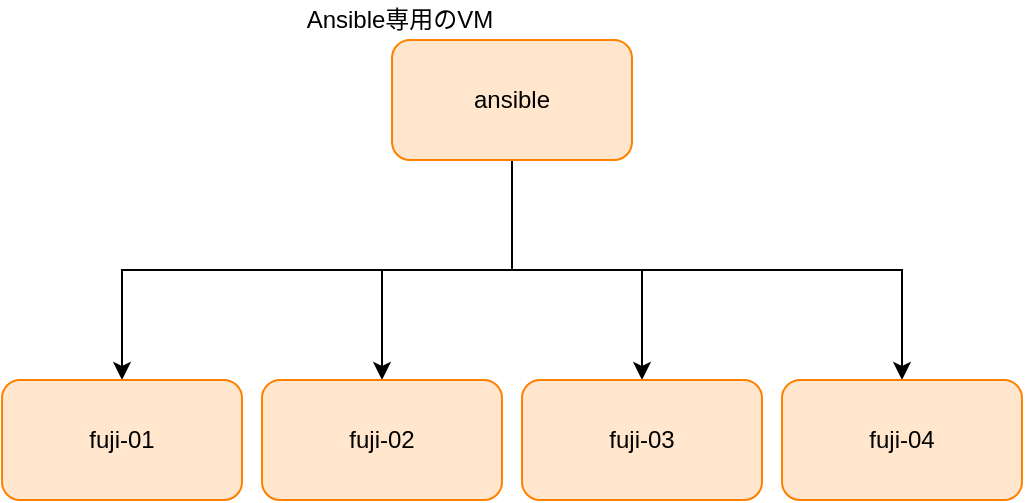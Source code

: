 <mxfile version="13.1.11" type="github"><diagram id="LPwgOOpYbcEbGz-J-Cw-" name="ページ1"><mxGraphModel dx="553" dy="363" grid="1" gridSize="10" guides="1" tooltips="1" connect="1" arrows="1" fold="1" page="1" pageScale="1" pageWidth="827" pageHeight="1169" math="0" shadow="0"><root><mxCell id="0"/><mxCell id="1" parent="0"/><mxCell id="uMm1R5fhtNddfUlfH5Ur-10" style="edgeStyle=orthogonalEdgeStyle;rounded=0;orthogonalLoop=1;jettySize=auto;html=1;entryX=0.5;entryY=0;entryDx=0;entryDy=0;exitX=0.5;exitY=1;exitDx=0;exitDy=0;" edge="1" parent="1" source="uMm1R5fhtNddfUlfH5Ur-4" target="uMm1R5fhtNddfUlfH5Ur-6"><mxGeometry relative="1" as="geometry"/></mxCell><mxCell id="uMm1R5fhtNddfUlfH5Ur-11" style="edgeStyle=orthogonalEdgeStyle;rounded=0;orthogonalLoop=1;jettySize=auto;html=1;entryX=0.5;entryY=0;entryDx=0;entryDy=0;" edge="1" parent="1" source="uMm1R5fhtNddfUlfH5Ur-4" target="uMm1R5fhtNddfUlfH5Ur-7"><mxGeometry relative="1" as="geometry"/></mxCell><mxCell id="uMm1R5fhtNddfUlfH5Ur-12" style="edgeStyle=orthogonalEdgeStyle;rounded=0;orthogonalLoop=1;jettySize=auto;html=1;entryX=0.5;entryY=0;entryDx=0;entryDy=0;" edge="1" parent="1" source="uMm1R5fhtNddfUlfH5Ur-4" target="uMm1R5fhtNddfUlfH5Ur-8"><mxGeometry relative="1" as="geometry"/></mxCell><mxCell id="uMm1R5fhtNddfUlfH5Ur-13" style="edgeStyle=orthogonalEdgeStyle;rounded=0;orthogonalLoop=1;jettySize=auto;html=1;exitX=0.5;exitY=1;exitDx=0;exitDy=0;" edge="1" parent="1" source="uMm1R5fhtNddfUlfH5Ur-4" target="uMm1R5fhtNddfUlfH5Ur-9"><mxGeometry relative="1" as="geometry"/></mxCell><mxCell id="uMm1R5fhtNddfUlfH5Ur-4" value="ansible" style="rounded=1;whiteSpace=wrap;html=1;fillColor=#FFE6CC;strokeColor=#FF8000;" vertex="1" parent="1"><mxGeometry x="340" y="230" width="120" height="60" as="geometry"/></mxCell><mxCell id="uMm1R5fhtNddfUlfH5Ur-6" value="fuji-01" style="rounded=1;whiteSpace=wrap;html=1;fillColor=#FFE6CC;strokeColor=#FF8000;" vertex="1" parent="1"><mxGeometry x="145" y="400" width="120" height="60" as="geometry"/></mxCell><mxCell id="uMm1R5fhtNddfUlfH5Ur-7" value="fuji-02" style="rounded=1;whiteSpace=wrap;html=1;fillColor=#FFE6CC;strokeColor=#FF8000;" vertex="1" parent="1"><mxGeometry x="275" y="400" width="120" height="60" as="geometry"/></mxCell><mxCell id="uMm1R5fhtNddfUlfH5Ur-8" value="fuji-03" style="rounded=1;whiteSpace=wrap;html=1;fillColor=#FFE6CC;strokeColor=#FF8000;" vertex="1" parent="1"><mxGeometry x="405" y="400" width="120" height="60" as="geometry"/></mxCell><mxCell id="uMm1R5fhtNddfUlfH5Ur-9" value="fuji-04" style="rounded=1;whiteSpace=wrap;html=1;fillColor=#FFE6CC;strokeColor=#FF8000;" vertex="1" parent="1"><mxGeometry x="535" y="400" width="120" height="60" as="geometry"/></mxCell><mxCell id="uMm1R5fhtNddfUlfH5Ur-3" value="" style="shape=image;verticalLabelPosition=bottom;labelBackgroundColor=#ffffff;verticalAlign=top;aspect=fixed;imageAspect=0;image=https://www.nicnet.co.jp/nicblog/assets_c/2018/06/ansible_logo-thumb-350x350-1118.png;" vertex="1" parent="1"><mxGeometry x="378" y="296" width="45" height="45" as="geometry"/></mxCell><mxCell id="uMm1R5fhtNddfUlfH5Ur-15" value="Ansible専用のVM" style="text;html=1;strokeColor=none;fillColor=none;align=center;verticalAlign=middle;whiteSpace=wrap;rounded=0;" vertex="1" parent="1"><mxGeometry x="274" y="210" width="140" height="20" as="geometry"/></mxCell></root></mxGraphModel></diagram></mxfile>